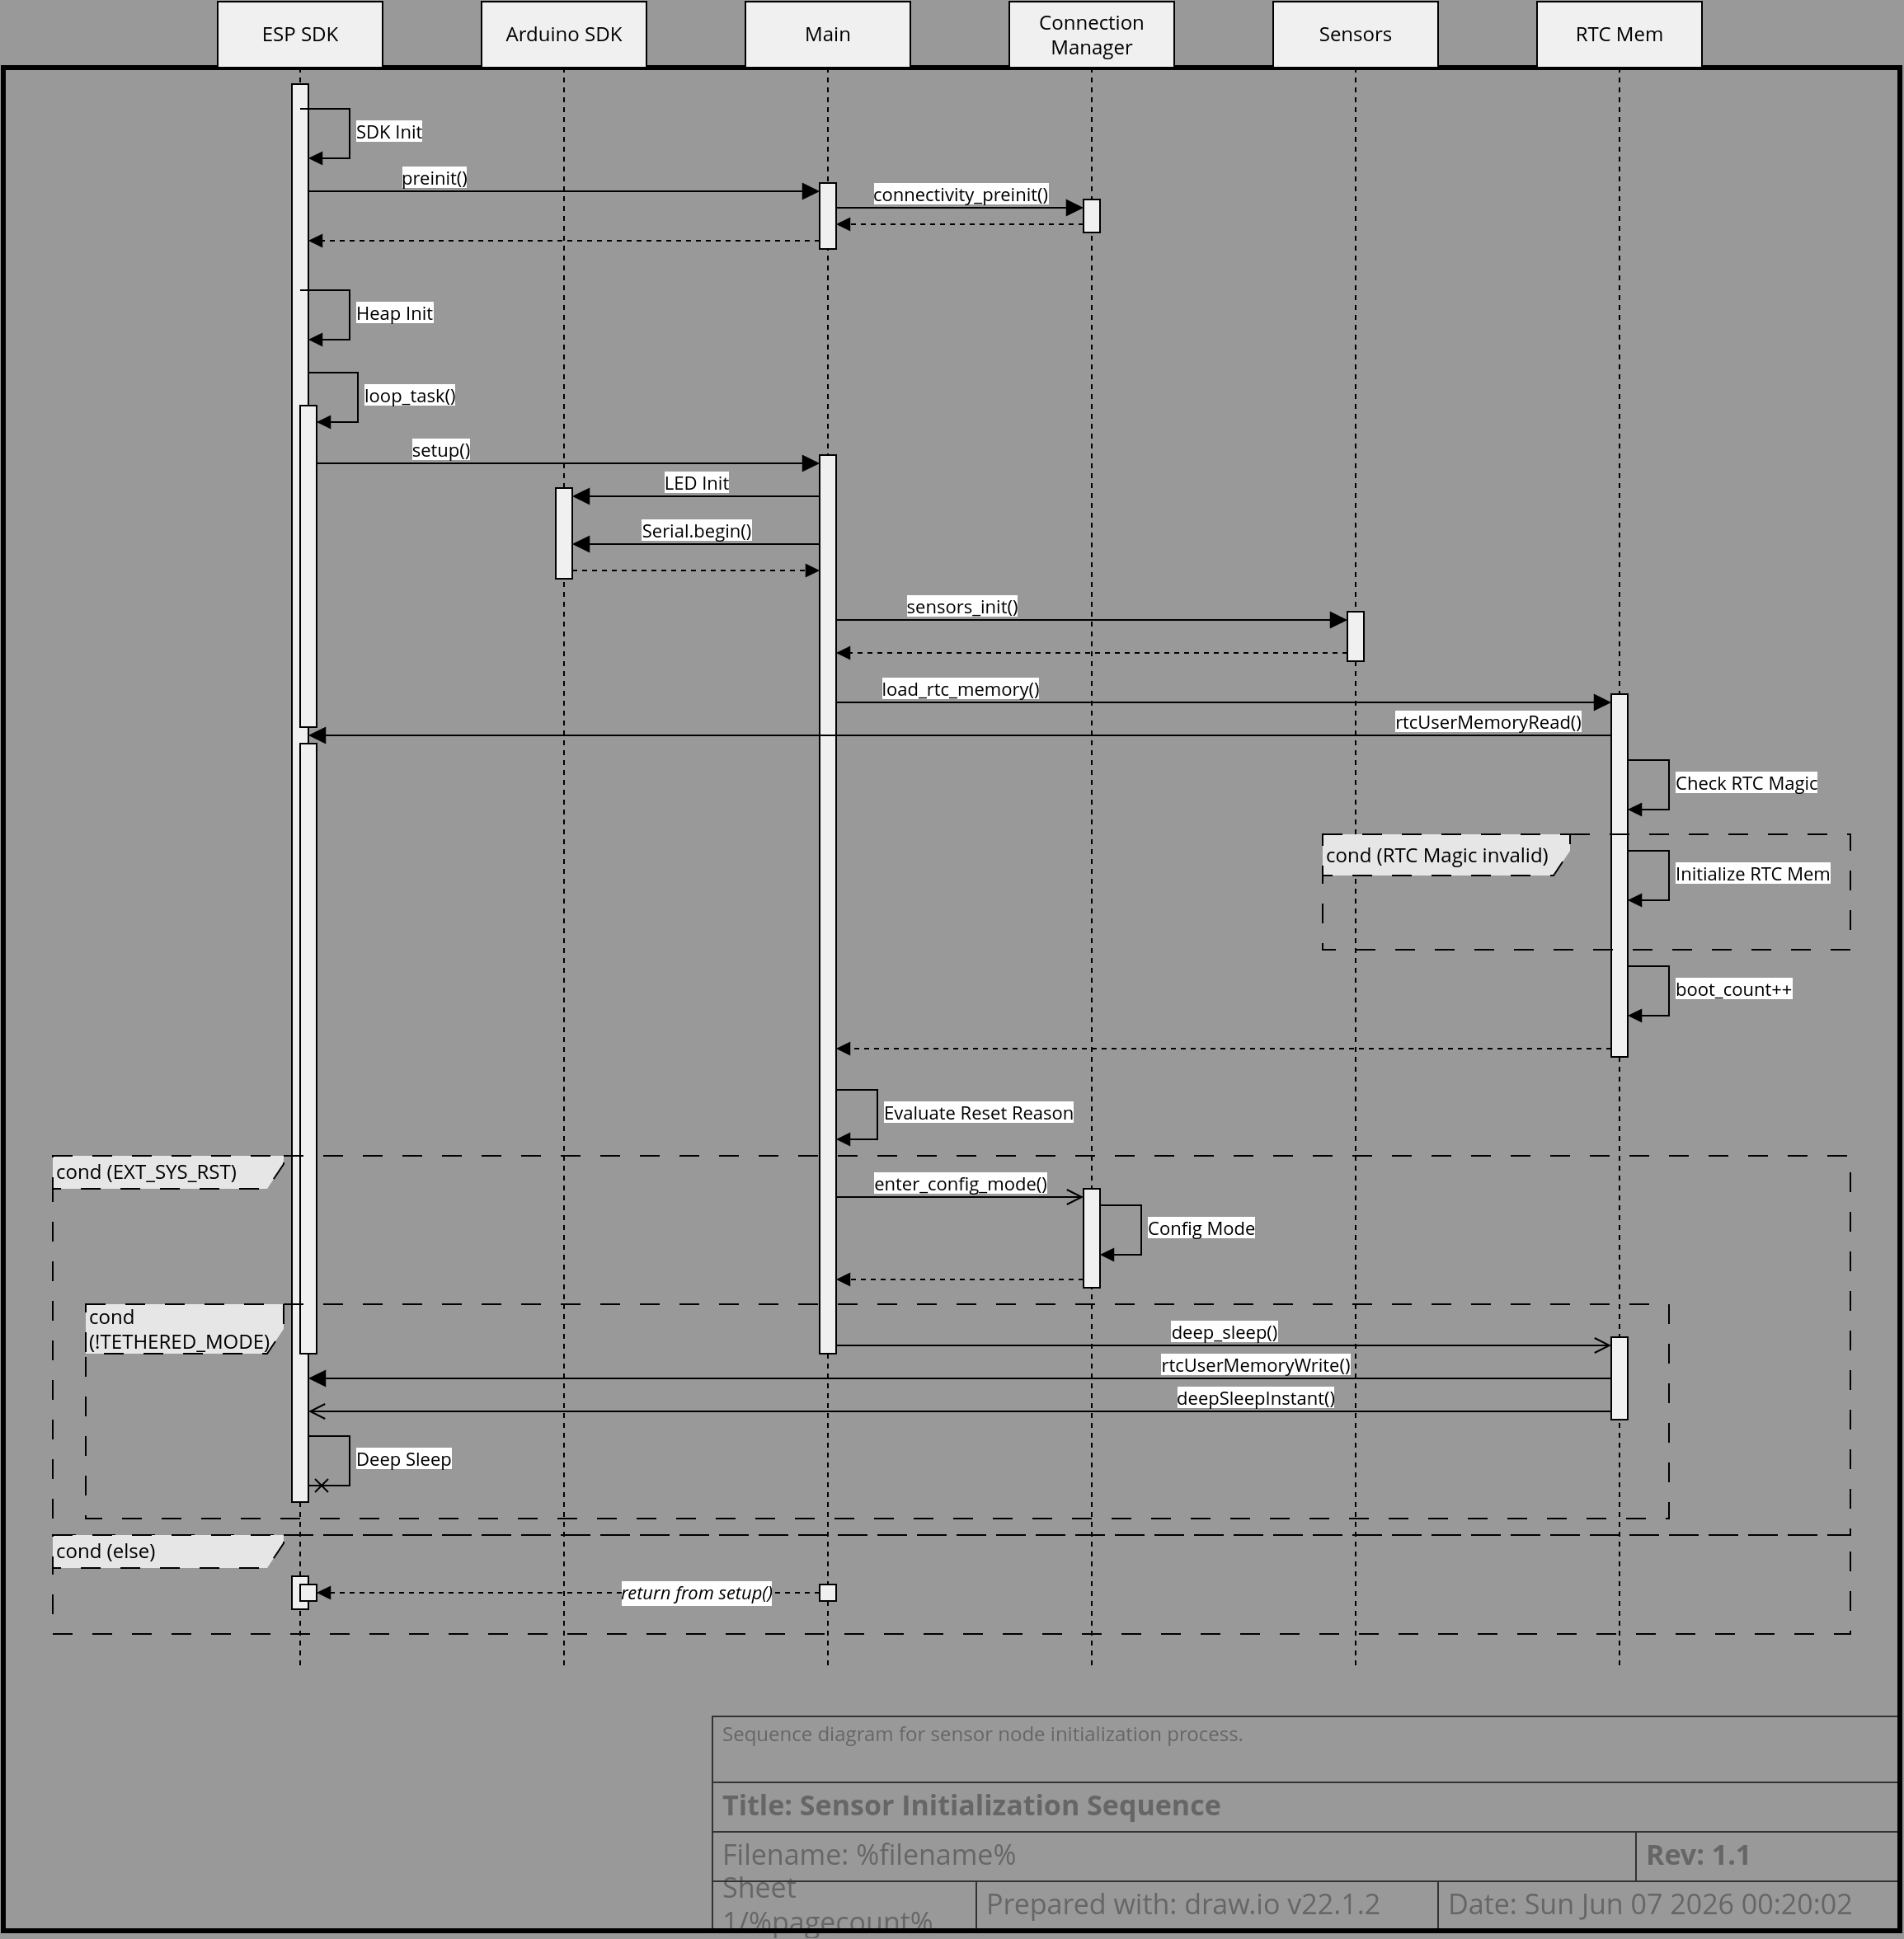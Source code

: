 <mxfile version="22.1.2" type="device">
  <diagram name="Sensor Initialization Sequence" id="fo18u6Ch1KVScq3Fo-Wy">
    <mxGraphModel dx="1902" dy="1895" grid="1" gridSize="10" guides="1" tooltips="1" connect="1" arrows="1" fold="1" page="1" pageScale="1" pageWidth="800" pageHeight="350" background="#999999" math="0" shadow="0">
      <root>
        <object label="" description="Sequence diagram for sensor node initialization process." rev="1.1" id="0">
          <mxCell />
        </object>
        <object label="Title Block" id="1">
          <mxCell style="locked=1;" parent="0" />
        </object>
        <mxCell id="h7L3MlKvrl_dhOmhB3lf-10" value="Prepared with: draw.io v22.1.2" style="strokeWidth=1;shadow=0;dashed=0;align=center;html=1;shape=mxgraph.mockup.text.textBox;fontColor=#666666;align=left;fontSize=17;spacingLeft=4;spacingTop=-3;whiteSpace=wrap;strokeColor=#333333;mainText=;fillColor=none;fontFamily=Open Sans;movable=1;resizable=1;rotatable=1;deletable=1;editable=1;locked=0;connectable=1;" parent="1" vertex="1">
          <mxGeometry x="220" y="300" width="280" height="30" as="geometry" />
        </mxCell>
        <object label="&lt;div align=&quot;left&quot;&gt;Sheet %pagenumber%/%pagecount%&lt;/div&gt;" placeholders="1" id="h7L3MlKvrl_dhOmhB3lf-12">
          <mxCell style="strokeWidth=1;shadow=0;dashed=0;align=left;html=1;shape=mxgraph.mockup.text.textBox;fontColor=#666666;align=left;fontSize=17;spacingLeft=4;spacingTop=-3;whiteSpace=wrap;strokeColor=#333333;mainText=;fillColor=none;fontFamily=Open Sans;movable=1;resizable=1;rotatable=1;deletable=1;editable=1;locked=0;connectable=1;" parent="1" vertex="1">
            <mxGeometry x="60" y="300" width="160" height="30" as="geometry" />
          </mxCell>
        </object>
        <object label="Date: &lt;font style=&quot;font-size: 17px;&quot;&gt;%date{ddd mmm dd yyyy HH:MM:ss}%&lt;/font&gt;" placeholders="1" id="h7L3MlKvrl_dhOmhB3lf-13">
          <mxCell style="strokeWidth=1;shadow=0;dashed=0;align=center;html=1;shape=mxgraph.mockup.text.textBox;fontColor=#666666;align=left;fontSize=17;spacingLeft=4;spacingTop=-3;whiteSpace=wrap;strokeColor=#333333;mainText=;fillColor=none;fontFamily=Open Sans;movable=1;resizable=1;rotatable=1;deletable=1;editable=1;locked=0;connectable=1;" parent="1" vertex="1">
            <mxGeometry x="500" y="300" width="280" height="30" as="geometry" />
          </mxCell>
        </object>
        <object label="&lt;b&gt;Title: %page%&lt;/b&gt;" placeholders="1" id="h7L3MlKvrl_dhOmhB3lf-14">
          <mxCell style="strokeWidth=1;shadow=0;dashed=0;align=center;html=1;shape=mxgraph.mockup.text.textBox;fontColor=#666666;align=left;fontSize=17;spacingLeft=4;spacingTop=-3;whiteSpace=wrap;strokeColor=#333333;mainText=;fillColor=none;fontFamily=Open Sans;movable=1;resizable=1;rotatable=1;deletable=1;editable=1;locked=0;connectable=1;" parent="1" vertex="1">
            <mxGeometry x="60" y="240" width="720" height="30" as="geometry" />
          </mxCell>
        </object>
        <object label="Filename: %filename%" placeholders="1" id="h7L3MlKvrl_dhOmhB3lf-15">
          <mxCell style="strokeWidth=1;shadow=0;dashed=0;align=center;html=1;shape=mxgraph.mockup.text.textBox;fontColor=#666666;align=left;fontSize=17;spacingLeft=4;spacingTop=-3;whiteSpace=wrap;strokeColor=#333333;mainText=;fillColor=none;fontFamily=Open Sans;movable=1;resizable=1;rotatable=1;deletable=1;editable=1;locked=0;connectable=1;" parent="1" vertex="1">
            <mxGeometry x="60" y="270" width="560" height="30" as="geometry" />
          </mxCell>
        </object>
        <object label="&lt;div align=&quot;left&quot;&gt;%description%&lt;/div&gt;" placeholders="1" id="h7L3MlKvrl_dhOmhB3lf-16">
          <mxCell style="strokeWidth=1;shadow=0;dashed=0;html=1;shape=mxgraph.mockup.text.textBox;fontColor=#666666;align=left;verticalAlign=top;fontSize=12;spacingLeft=4;spacingTop=-3;whiteSpace=wrap;strokeColor=#333333;mainText=;fillColor=none;fontFamily=Open Sans;movable=1;resizable=1;rotatable=1;deletable=1;editable=1;locked=0;connectable=1;" parent="1" vertex="1">
            <mxGeometry x="60" y="200" width="720" height="40" as="geometry" />
          </mxCell>
        </object>
        <object label="&lt;b&gt;Rev: %rev%&lt;br&gt;&lt;/b&gt;" placeholders="1" id="EyKvBmyPNv_MzgSUc5b6-1">
          <mxCell style="strokeWidth=1;shadow=0;dashed=0;align=center;html=1;shape=mxgraph.mockup.text.textBox;fontColor=#666666;align=left;fontSize=17;spacingLeft=4;spacingTop=-3;whiteSpace=wrap;strokeColor=#333333;mainText=;fillColor=none;fontFamily=Open Sans;movable=1;resizable=1;rotatable=1;deletable=1;editable=1;locked=0;connectable=1;" parent="1" vertex="1">
            <mxGeometry x="620" y="270" width="160" height="30" as="geometry" />
          </mxCell>
        </object>
        <object label="Drawing Frame" id="2jkEU8j2_UPUL1MGRyPS-1">
          <mxCell style="locked=1;" parent="0" />
        </object>
        <mxCell id="2jkEU8j2_UPUL1MGRyPS-2" value="" style="rounded=0;whiteSpace=wrap;html=1;fillColor=none;strokeWidth=3;movable=1;resizable=1;rotatable=1;deletable=1;editable=1;locked=0;connectable=1;" parent="2jkEU8j2_UPUL1MGRyPS-1" vertex="1">
          <mxGeometry x="-370" y="-800" width="1150" height="1130" as="geometry" />
        </mxCell>
        <object label="Document" id="NbdiYjX3MhI7OpqD2NvG-1">
          <mxCell parent="0" />
        </object>
        <mxCell id="soHo0XY42Y3cPcA4Dpxr-1" value="Deep Sleep" style="html=1;align=left;spacingLeft=2;endArrow=cross;rounded=0;edgeStyle=orthogonalEdgeStyle;curved=0;rounded=0;fontFamily=Open Sans;endFill=0;" edge="1" parent="NbdiYjX3MhI7OpqD2NvG-1">
          <mxGeometry relative="1" as="geometry">
            <mxPoint x="-190" y="30" as="sourcePoint" />
            <Array as="points">
              <mxPoint x="-160" y="60" />
            </Array>
            <mxPoint x="-185" y="60" as="targetPoint" />
          </mxGeometry>
        </mxCell>
        <mxCell id="Iwt6Ft-PqrTWGJXxDrMG-18" value="ESP SDK" style="shape=umlLifeline;perimeter=lifelinePerimeter;whiteSpace=wrap;html=1;container=1;dropTarget=0;collapsible=0;recursiveResize=0;outlineConnect=0;portConstraint=eastwest;newEdgeStyle={&quot;curved&quot;:0,&quot;rounded&quot;:0};fontFamily=Open Sans;fillColor=#F0F0F0;" parent="NbdiYjX3MhI7OpqD2NvG-1" vertex="1">
          <mxGeometry x="-240" y="-840" width="100" height="1010" as="geometry" />
        </mxCell>
        <mxCell id="Iwt6Ft-PqrTWGJXxDrMG-22" value="" style="html=1;points=[[0,0,0,0,5],[0,1,0,0,-5],[1,0,0,0,5],[1,1,0,0,-5]];perimeter=orthogonalPerimeter;outlineConnect=0;targetShapes=umlLifeline;portConstraint=eastwest;newEdgeStyle={&quot;curved&quot;:0,&quot;rounded&quot;:0};fontFamily=Open Sans;fillColor=#F0F0F0;" parent="Iwt6Ft-PqrTWGJXxDrMG-18" vertex="1">
          <mxGeometry x="45" y="50" width="10" height="860" as="geometry" />
        </mxCell>
        <mxCell id="X4nFBjzq5EHVSmgv_8_O-25" value="" style="html=1;points=[[0,0,0,0,5],[0,1,0,0,-5],[1,0,0,0,5],[1,1,0,0,-5]];perimeter=orthogonalPerimeter;outlineConnect=0;targetShapes=umlLifeline;portConstraint=eastwest;newEdgeStyle={&quot;curved&quot;:0,&quot;rounded&quot;:0};fillColor=#F0F0F0;" parent="Iwt6Ft-PqrTWGJXxDrMG-18" vertex="1">
          <mxGeometry x="50" y="245" width="10" height="195" as="geometry" />
        </mxCell>
        <mxCell id="X4nFBjzq5EHVSmgv_8_O-26" value="loop_task()" style="html=1;align=left;spacingLeft=2;endArrow=block;rounded=0;edgeStyle=orthogonalEdgeStyle;curved=0;rounded=0;fontFamily=Open Sans;" parent="Iwt6Ft-PqrTWGJXxDrMG-18" target="X4nFBjzq5EHVSmgv_8_O-25" edge="1">
          <mxGeometry x="0.012" relative="1" as="geometry">
            <mxPoint x="55" y="225" as="sourcePoint" />
            <Array as="points">
              <mxPoint x="85" y="255" />
            </Array>
            <mxPoint as="offset" />
          </mxGeometry>
        </mxCell>
        <mxCell id="X4nFBjzq5EHVSmgv_8_O-41" value="" style="html=1;points=[[0,0,0,0,5],[0,1,0,0,-5],[1,0,0,0,5],[1,1,0,0,-5]];perimeter=orthogonalPerimeter;outlineConnect=0;targetShapes=umlLifeline;portConstraint=eastwest;newEdgeStyle={&quot;curved&quot;:0,&quot;rounded&quot;:0};fillColor=#F0F0F0;" parent="Iwt6Ft-PqrTWGJXxDrMG-18" vertex="1">
          <mxGeometry x="50" y="450" width="10" height="370" as="geometry" />
        </mxCell>
        <mxCell id="soHo0XY42Y3cPcA4Dpxr-8" value="" style="html=1;points=[[0,0,0,0,5],[0,1,0,0,-5],[1,0,0,0,5],[1,1,0,0,-5]];perimeter=orthogonalPerimeter;outlineConnect=0;targetShapes=umlLifeline;portConstraint=eastwest;newEdgeStyle={&quot;curved&quot;:0,&quot;rounded&quot;:0};fillColor=#F0F0F0;" vertex="1" parent="NbdiYjX3MhI7OpqD2NvG-1">
          <mxGeometry x="-195" y="115" width="10" height="20" as="geometry" />
        </mxCell>
        <mxCell id="ss8lnyH1w7NE9zKizXeq-1" value="Config Mode" style="html=1;align=left;spacingLeft=2;endArrow=block;rounded=0;edgeStyle=orthogonalEdgeStyle;curved=0;rounded=0;fontFamily=Open Sans;" parent="NbdiYjX3MhI7OpqD2NvG-1" edge="1">
          <mxGeometry relative="1" as="geometry">
            <mxPoint x="290" y="-110" as="sourcePoint" />
            <Array as="points">
              <mxPoint x="320" y="-80" />
            </Array>
            <mxPoint x="295.0" y="-80" as="targetPoint" />
            <mxPoint as="offset" />
          </mxGeometry>
        </mxCell>
        <mxCell id="X4nFBjzq5EHVSmgv_8_O-40" value="Evaluate Reset Reason" style="html=1;align=left;spacingLeft=2;endArrow=block;rounded=0;edgeStyle=orthogonalEdgeStyle;curved=0;rounded=0;fontFamily=Open Sans;" parent="NbdiYjX3MhI7OpqD2NvG-1" edge="1">
          <mxGeometry relative="1" as="geometry">
            <mxPoint x="130" y="-180" as="sourcePoint" />
            <Array as="points">
              <mxPoint x="160" y="-150" />
            </Array>
            <mxPoint x="135.0" y="-150" as="targetPoint" />
            <mxPoint as="offset" />
          </mxGeometry>
        </mxCell>
        <mxCell id="X4nFBjzq5EHVSmgv_8_O-38" value="boot_count++" style="html=1;align=left;spacingLeft=2;endArrow=block;rounded=0;edgeStyle=orthogonalEdgeStyle;curved=0;rounded=0;fontFamily=Open Sans;" parent="NbdiYjX3MhI7OpqD2NvG-1" edge="1">
          <mxGeometry relative="1" as="geometry">
            <mxPoint x="610" y="-255" as="sourcePoint" />
            <Array as="points">
              <mxPoint x="640" y="-225" />
            </Array>
            <mxPoint x="615.0" y="-225" as="targetPoint" />
            <mxPoint as="offset" />
          </mxGeometry>
        </mxCell>
        <mxCell id="X4nFBjzq5EHVSmgv_8_O-37" value="Initialize RTC Mem" style="html=1;align=left;spacingLeft=2;endArrow=block;rounded=0;edgeStyle=orthogonalEdgeStyle;curved=0;rounded=0;fontFamily=Open Sans;" parent="NbdiYjX3MhI7OpqD2NvG-1" edge="1">
          <mxGeometry relative="1" as="geometry">
            <mxPoint x="610" y="-325" as="sourcePoint" />
            <Array as="points">
              <mxPoint x="640" y="-295" />
            </Array>
            <mxPoint x="615.0" y="-295" as="targetPoint" />
            <mxPoint as="offset" />
          </mxGeometry>
        </mxCell>
        <mxCell id="X4nFBjzq5EHVSmgv_8_O-2" value="Check RTC Magic" style="html=1;align=left;spacingLeft=2;endArrow=block;rounded=0;edgeStyle=orthogonalEdgeStyle;curved=0;rounded=0;fontFamily=Open Sans;" parent="NbdiYjX3MhI7OpqD2NvG-1" edge="1">
          <mxGeometry relative="1" as="geometry">
            <mxPoint x="610" y="-380" as="sourcePoint" />
            <Array as="points">
              <mxPoint x="640" y="-350" />
            </Array>
            <mxPoint x="615.0" y="-350" as="targetPoint" />
            <mxPoint as="offset" />
          </mxGeometry>
        </mxCell>
        <mxCell id="X4nFBjzq5EHVSmgv_8_O-24" value="Heap Init" style="html=1;align=left;spacingLeft=2;endArrow=block;rounded=0;edgeStyle=orthogonalEdgeStyle;curved=0;rounded=0;fontFamily=Open Sans;" parent="NbdiYjX3MhI7OpqD2NvG-1" edge="1">
          <mxGeometry relative="1" as="geometry">
            <mxPoint x="-190" y="-665" as="sourcePoint" />
            <Array as="points">
              <mxPoint x="-160" y="-635" />
            </Array>
            <mxPoint x="-185" y="-635" as="targetPoint" />
          </mxGeometry>
        </mxCell>
        <mxCell id="Iwt6Ft-PqrTWGJXxDrMG-19" value="Arduino SDK" style="shape=umlLifeline;perimeter=lifelinePerimeter;whiteSpace=wrap;html=1;container=1;dropTarget=0;collapsible=0;recursiveResize=0;outlineConnect=0;portConstraint=eastwest;newEdgeStyle={&quot;curved&quot;:0,&quot;rounded&quot;:0};fontFamily=Open Sans;fillColor=#F0F0F0;" parent="NbdiYjX3MhI7OpqD2NvG-1" vertex="1">
          <mxGeometry x="-80" y="-840" width="100" height="1010" as="geometry" />
        </mxCell>
        <mxCell id="Iwt6Ft-PqrTWGJXxDrMG-60" value="" style="html=1;points=[[0,0,0,0,5],[0,1,0,0,-5],[1,0,0,0,5],[1,1,0,0,-5]];perimeter=orthogonalPerimeter;outlineConnect=0;targetShapes=umlLifeline;portConstraint=eastwest;newEdgeStyle={&quot;curved&quot;:0,&quot;rounded&quot;:0};fontFamily=Open Sans;fillColor=#F0F0F0;" parent="Iwt6Ft-PqrTWGJXxDrMG-19" vertex="1">
          <mxGeometry x="45" y="295" width="10" height="55" as="geometry" />
        </mxCell>
        <mxCell id="Iwt6Ft-PqrTWGJXxDrMG-20" value="Main" style="shape=umlLifeline;perimeter=lifelinePerimeter;whiteSpace=wrap;html=1;container=1;dropTarget=0;collapsible=0;recursiveResize=0;outlineConnect=0;portConstraint=eastwest;newEdgeStyle={&quot;curved&quot;:0,&quot;rounded&quot;:0};fontFamily=Open Sans;fillColor=#F0F0F0;" parent="NbdiYjX3MhI7OpqD2NvG-1" vertex="1">
          <mxGeometry x="80" y="-840" width="100" height="1010" as="geometry" />
        </mxCell>
        <mxCell id="Iwt6Ft-PqrTWGJXxDrMG-31" value="" style="html=1;points=[[0,0,0,0,5],[0,1,0,0,-5],[1,0,0,0,5],[1,1,0,0,-5]];perimeter=orthogonalPerimeter;outlineConnect=0;targetShapes=umlLifeline;portConstraint=eastwest;newEdgeStyle={&quot;curved&quot;:0,&quot;rounded&quot;:0};fontFamily=Open Sans;fillColor=#F0F0F0;" parent="Iwt6Ft-PqrTWGJXxDrMG-20" vertex="1">
          <mxGeometry x="45" y="110" width="10" height="40" as="geometry" />
        </mxCell>
        <mxCell id="Iwt6Ft-PqrTWGJXxDrMG-42" value="" style="html=1;points=[[0,0,0,0,5],[0,1,0,0,-5],[1,0,0,0,5],[1,1,0,0,-5]];perimeter=orthogonalPerimeter;outlineConnect=0;targetShapes=umlLifeline;portConstraint=eastwest;newEdgeStyle={&quot;curved&quot;:0,&quot;rounded&quot;:0};fontFamily=Open Sans;fillColor=#F0F0F0;" parent="Iwt6Ft-PqrTWGJXxDrMG-20" vertex="1">
          <mxGeometry x="45" y="275" width="10" height="545" as="geometry" />
        </mxCell>
        <mxCell id="Iwt6Ft-PqrTWGJXxDrMG-68" value="SDK Init" style="html=1;align=left;spacingLeft=2;endArrow=block;rounded=0;edgeStyle=orthogonalEdgeStyle;curved=0;rounded=0;fontFamily=Open Sans;" parent="NbdiYjX3MhI7OpqD2NvG-1" edge="1">
          <mxGeometry relative="1" as="geometry">
            <mxPoint x="-190" y="-775" as="sourcePoint" />
            <Array as="points">
              <mxPoint x="-160" y="-745" />
            </Array>
            <mxPoint x="-185" y="-745" as="targetPoint" />
          </mxGeometry>
        </mxCell>
        <mxCell id="Iwt6Ft-PqrTWGJXxDrMG-27" value="preinit()" style="html=1;verticalAlign=bottom;endArrow=block;endSize=8;curved=0;rounded=0;fontFamily=Open Sans;entryX=0;entryY=0;entryDx=0;entryDy=5;entryPerimeter=0;endFill=1;fontSize=11;" parent="NbdiYjX3MhI7OpqD2NvG-1" source="Iwt6Ft-PqrTWGJXxDrMG-22" target="Iwt6Ft-PqrTWGJXxDrMG-31" edge="1">
          <mxGeometry x="-0.513" width="80" relative="1" as="geometry">
            <mxPoint x="15" y="-750" as="sourcePoint" />
            <mxPoint x="205" y="-750" as="targetPoint" />
            <mxPoint as="offset" />
          </mxGeometry>
        </mxCell>
        <mxCell id="Iwt6Ft-PqrTWGJXxDrMG-33" value="Sensors" style="shape=umlLifeline;perimeter=lifelinePerimeter;whiteSpace=wrap;html=1;container=1;dropTarget=0;collapsible=0;recursiveResize=0;outlineConnect=0;portConstraint=eastwest;newEdgeStyle={&quot;curved&quot;:0,&quot;rounded&quot;:0};fontFamily=Open Sans;fillColor=#F0F0F0;" parent="NbdiYjX3MhI7OpqD2NvG-1" vertex="1">
          <mxGeometry x="400" y="-840" width="100" height="1010" as="geometry" />
        </mxCell>
        <mxCell id="Iwt6Ft-PqrTWGJXxDrMG-63" value="" style="html=1;points=[[0,0,0,0,5],[0,1,0,0,-5],[1,0,0,0,5],[1,1,0,0,-5]];perimeter=orthogonalPerimeter;outlineConnect=0;targetShapes=umlLifeline;portConstraint=eastwest;newEdgeStyle={&quot;curved&quot;:0,&quot;rounded&quot;:0};fontFamily=Open Sans;fillColor=#F0F0F0;" parent="Iwt6Ft-PqrTWGJXxDrMG-33" vertex="1">
          <mxGeometry x="45" y="370" width="10" height="30" as="geometry" />
        </mxCell>
        <mxCell id="X4nFBjzq5EHVSmgv_8_O-1" value="RTC Mem" style="shape=umlLifeline;perimeter=lifelinePerimeter;whiteSpace=wrap;html=1;container=1;dropTarget=0;collapsible=0;recursiveResize=0;outlineConnect=0;portConstraint=eastwest;newEdgeStyle={&quot;curved&quot;:0,&quot;rounded&quot;:0};fontFamily=Open Sans;fillColor=#F0F0F0;" parent="NbdiYjX3MhI7OpqD2NvG-1" vertex="1">
          <mxGeometry x="560" y="-840" width="100" height="1010" as="geometry" />
        </mxCell>
        <mxCell id="X4nFBjzq5EHVSmgv_8_O-6" value="" style="html=1;points=[[0,0,0,0,5],[0,1,0,0,-5],[1,0,0,0,5],[1,1,0,0,-5]];perimeter=orthogonalPerimeter;outlineConnect=0;targetShapes=umlLifeline;portConstraint=eastwest;newEdgeStyle={&quot;curved&quot;:0,&quot;rounded&quot;:0};fontFamily=Open Sans;fillColor=#F0F0F0;" parent="X4nFBjzq5EHVSmgv_8_O-1" vertex="1">
          <mxGeometry x="45" y="420" width="10" height="220" as="geometry" />
        </mxCell>
        <mxCell id="X4nFBjzq5EHVSmgv_8_O-9" value="Connection Manager" style="shape=umlLifeline;perimeter=lifelinePerimeter;whiteSpace=wrap;html=1;container=1;dropTarget=0;collapsible=0;recursiveResize=0;outlineConnect=0;portConstraint=eastwest;newEdgeStyle={&quot;curved&quot;:0,&quot;rounded&quot;:0};fontFamily=Open Sans;fillColor=#F0F0F0;" parent="NbdiYjX3MhI7OpqD2NvG-1" vertex="1">
          <mxGeometry x="240" y="-840" width="100" height="1010" as="geometry" />
        </mxCell>
        <mxCell id="X4nFBjzq5EHVSmgv_8_O-11" value="" style="html=1;points=[[0,0,0,0,5],[0,1,0,0,-5],[1,0,0,0,5],[1,1,0,0,-5]];perimeter=orthogonalPerimeter;outlineConnect=0;targetShapes=umlLifeline;portConstraint=eastwest;newEdgeStyle={&quot;curved&quot;:0,&quot;rounded&quot;:0};fontFamily=Open Sans;fillColor=#F0F0F0;" parent="X4nFBjzq5EHVSmgv_8_O-9" vertex="1">
          <mxGeometry x="45" y="120" width="10" height="20" as="geometry" />
        </mxCell>
        <mxCell id="X4nFBjzq5EHVSmgv_8_O-42" value="" style="html=1;points=[[0,0,0,0,5],[0,1,0,0,-5],[1,0,0,0,5],[1,1,0,0,-5]];perimeter=orthogonalPerimeter;outlineConnect=0;targetShapes=umlLifeline;portConstraint=eastwest;newEdgeStyle={&quot;curved&quot;:0,&quot;rounded&quot;:0};fontFamily=Open Sans;fillColor=#F0F0F0;" parent="X4nFBjzq5EHVSmgv_8_O-9" vertex="1">
          <mxGeometry x="45" y="720" width="10" height="60" as="geometry" />
        </mxCell>
        <mxCell id="X4nFBjzq5EHVSmgv_8_O-20" style="rounded=0;orthogonalLoop=1;jettySize=auto;html=1;exitX=0;exitY=1;exitDx=0;exitDy=-5;exitPerimeter=0;dashed=1;endArrow=block;endFill=1;" parent="NbdiYjX3MhI7OpqD2NvG-1" source="Iwt6Ft-PqrTWGJXxDrMG-31" target="Iwt6Ft-PqrTWGJXxDrMG-22" edge="1">
          <mxGeometry relative="1" as="geometry" />
        </mxCell>
        <mxCell id="X4nFBjzq5EHVSmgv_8_O-21" value="connectivity_preinit()" style="html=1;verticalAlign=bottom;endArrow=block;endSize=8;curved=0;rounded=0;fontFamily=Open Sans;endFill=1;entryX=0;entryY=0;entryDx=0;entryDy=5;entryPerimeter=0;fontSize=11;" parent="NbdiYjX3MhI7OpqD2NvG-1" source="Iwt6Ft-PqrTWGJXxDrMG-31" target="X4nFBjzq5EHVSmgv_8_O-11" edge="1">
          <mxGeometry width="80" relative="1" as="geometry">
            <mxPoint x="-175" y="-715" as="sourcePoint" />
            <mxPoint x="290" y="-725" as="targetPoint" />
            <mxPoint as="offset" />
          </mxGeometry>
        </mxCell>
        <mxCell id="X4nFBjzq5EHVSmgv_8_O-23" style="rounded=0;orthogonalLoop=1;jettySize=auto;html=1;exitX=0;exitY=1;exitDx=0;exitDy=-5;exitPerimeter=0;dashed=1;endArrow=block;endFill=1;" parent="NbdiYjX3MhI7OpqD2NvG-1" source="X4nFBjzq5EHVSmgv_8_O-11" target="Iwt6Ft-PqrTWGJXxDrMG-31" edge="1">
          <mxGeometry relative="1" as="geometry">
            <mxPoint x="175" y="-675" as="sourcePoint" />
            <mxPoint x="-175" y="-675" as="targetPoint" />
          </mxGeometry>
        </mxCell>
        <mxCell id="X4nFBjzq5EHVSmgv_8_O-28" value="setup()" style="html=1;verticalAlign=bottom;endArrow=block;endSize=8;curved=0;rounded=0;fontFamily=Open Sans;entryX=0;entryY=0;entryDx=0;entryDy=5;entryPerimeter=0;endFill=1;fontSize=11;" parent="NbdiYjX3MhI7OpqD2NvG-1" source="X4nFBjzq5EHVSmgv_8_O-25" target="Iwt6Ft-PqrTWGJXxDrMG-42" edge="1">
          <mxGeometry x="-0.513" width="80" relative="1" as="geometry">
            <mxPoint x="-175" y="-715" as="sourcePoint" />
            <mxPoint x="135" y="-715" as="targetPoint" />
            <mxPoint as="offset" />
          </mxGeometry>
        </mxCell>
        <mxCell id="X4nFBjzq5EHVSmgv_8_O-29" value="LED Init" style="html=1;verticalAlign=bottom;endArrow=block;endSize=8;curved=0;rounded=0;fontFamily=Open Sans;entryX=1;entryY=0;entryDx=0;entryDy=5;entryPerimeter=0;endFill=1;fontSize=11;" parent="NbdiYjX3MhI7OpqD2NvG-1" source="Iwt6Ft-PqrTWGJXxDrMG-42" target="Iwt6Ft-PqrTWGJXxDrMG-60" edge="1">
          <mxGeometry width="80" relative="1" as="geometry">
            <mxPoint x="-170" y="-550" as="sourcePoint" />
            <mxPoint x="135" y="-550" as="targetPoint" />
            <mxPoint as="offset" />
          </mxGeometry>
        </mxCell>
        <mxCell id="X4nFBjzq5EHVSmgv_8_O-30" value="Serial.begin()" style="html=1;verticalAlign=bottom;endArrow=block;endSize=8;curved=0;rounded=0;fontFamily=Open Sans;endFill=1;fontSize=11;" parent="NbdiYjX3MhI7OpqD2NvG-1" edge="1">
          <mxGeometry width="80" relative="1" as="geometry">
            <mxPoint x="125" y="-511" as="sourcePoint" />
            <mxPoint x="-25" y="-511" as="targetPoint" />
            <mxPoint as="offset" />
          </mxGeometry>
        </mxCell>
        <mxCell id="X4nFBjzq5EHVSmgv_8_O-31" style="rounded=0;orthogonalLoop=1;jettySize=auto;html=1;dashed=1;endArrow=block;endFill=1;exitX=1;exitY=1;exitDx=0;exitDy=-5;exitPerimeter=0;" parent="NbdiYjX3MhI7OpqD2NvG-1" source="Iwt6Ft-PqrTWGJXxDrMG-60" target="Iwt6Ft-PqrTWGJXxDrMG-42" edge="1">
          <mxGeometry relative="1" as="geometry">
            <mxPoint x="135" y="-685" as="sourcePoint" />
            <mxPoint x="-175" y="-685" as="targetPoint" />
          </mxGeometry>
        </mxCell>
        <mxCell id="X4nFBjzq5EHVSmgv_8_O-32" value="sensors_init()" style="html=1;verticalAlign=bottom;endArrow=block;endSize=8;curved=0;rounded=0;fontFamily=Open Sans;entryX=0;entryY=0;entryDx=0;entryDy=5;entryPerimeter=0;endFill=1;fontSize=11;" parent="NbdiYjX3MhI7OpqD2NvG-1" source="Iwt6Ft-PqrTWGJXxDrMG-42" target="Iwt6Ft-PqrTWGJXxDrMG-63" edge="1">
          <mxGeometry x="-0.513" width="80" relative="1" as="geometry">
            <mxPoint x="110" y="-455" as="sourcePoint" />
            <mxPoint x="415" y="-455" as="targetPoint" />
            <mxPoint as="offset" />
          </mxGeometry>
        </mxCell>
        <mxCell id="X4nFBjzq5EHVSmgv_8_O-33" style="rounded=0;orthogonalLoop=1;jettySize=auto;html=1;exitX=0;exitY=1;exitDx=0;exitDy=-5;exitPerimeter=0;dashed=1;endArrow=block;endFill=1;" parent="NbdiYjX3MhI7OpqD2NvG-1" source="Iwt6Ft-PqrTWGJXxDrMG-63" target="Iwt6Ft-PqrTWGJXxDrMG-42" edge="1">
          <mxGeometry relative="1" as="geometry">
            <mxPoint x="135" y="-685" as="sourcePoint" />
            <mxPoint x="-175" y="-685" as="targetPoint" />
          </mxGeometry>
        </mxCell>
        <mxCell id="X4nFBjzq5EHVSmgv_8_O-34" value="load_rtc_memory()" style="html=1;verticalAlign=bottom;endArrow=block;endSize=8;curved=0;rounded=0;fontFamily=Open Sans;entryX=0;entryY=0;entryDx=0;entryDy=5;entryPerimeter=0;endFill=1;fontSize=11;" parent="NbdiYjX3MhI7OpqD2NvG-1" source="Iwt6Ft-PqrTWGJXxDrMG-42" target="X4nFBjzq5EHVSmgv_8_O-6" edge="1">
          <mxGeometry x="-0.681" width="80" relative="1" as="geometry">
            <mxPoint x="145" y="-455" as="sourcePoint" />
            <mxPoint x="455" y="-455" as="targetPoint" />
            <mxPoint as="offset" />
          </mxGeometry>
        </mxCell>
        <mxCell id="X4nFBjzq5EHVSmgv_8_O-35" value="rtcUserMemoryRead()" style="html=1;verticalAlign=bottom;endArrow=block;endSize=8;curved=0;rounded=0;fontFamily=Open Sans;endFill=1;fontSize=11;" parent="NbdiYjX3MhI7OpqD2NvG-1" edge="1">
          <mxGeometry x="-0.81" width="80" relative="1" as="geometry">
            <mxPoint x="605" y="-395" as="sourcePoint" />
            <mxPoint x="-185" y="-395" as="targetPoint" />
            <mxPoint as="offset" />
          </mxGeometry>
        </mxCell>
        <mxCell id="X4nFBjzq5EHVSmgv_8_O-36" value="cond (RTC Magic invalid)" style="shape=umlFrame;whiteSpace=wrap;html=1;pointerEvents=0;fillColor=#E6E6E6;width=150;height=25;fontFamily=Open Sans;dashed=1;align=left;dashPattern=12 12;" parent="NbdiYjX3MhI7OpqD2NvG-1" vertex="1">
          <mxGeometry x="430" y="-335" width="320" height="70" as="geometry" />
        </mxCell>
        <mxCell id="X4nFBjzq5EHVSmgv_8_O-39" style="rounded=0;orthogonalLoop=1;jettySize=auto;html=1;exitX=0;exitY=1;exitDx=0;exitDy=-5;exitPerimeter=0;dashed=1;endArrow=block;endFill=1;" parent="NbdiYjX3MhI7OpqD2NvG-1" source="X4nFBjzq5EHVSmgv_8_O-6" target="Iwt6Ft-PqrTWGJXxDrMG-42" edge="1">
          <mxGeometry relative="1" as="geometry">
            <mxPoint x="450" y="-440" as="sourcePoint" />
            <mxPoint x="140" y="-440" as="targetPoint" />
          </mxGeometry>
        </mxCell>
        <mxCell id="X4nFBjzq5EHVSmgv_8_O-43" value="enter_config_mode()" style="html=1;verticalAlign=bottom;endArrow=open;endSize=8;curved=0;rounded=0;fontFamily=Open Sans;endFill=0;entryX=0;entryY=0;entryDx=0;entryDy=5;entryPerimeter=0;fontSize=11;" parent="NbdiYjX3MhI7OpqD2NvG-1" source="Iwt6Ft-PqrTWGJXxDrMG-42" target="X4nFBjzq5EHVSmgv_8_O-42" edge="1">
          <mxGeometry width="80" relative="1" as="geometry">
            <mxPoint x="145" y="-705" as="sourcePoint" />
            <mxPoint x="295" y="-705" as="targetPoint" />
            <mxPoint as="offset" />
          </mxGeometry>
        </mxCell>
        <mxCell id="X4nFBjzq5EHVSmgv_8_O-44" value="cond (EXT_SYS_RST)" style="shape=umlFrame;whiteSpace=wrap;html=1;pointerEvents=0;fillColor=#E6E6E6;width=140;height=20;fontFamily=Open Sans;dashed=1;align=left;dashPattern=12 12;" parent="NbdiYjX3MhI7OpqD2NvG-1" vertex="1">
          <mxGeometry x="-340" y="-140" width="1090" height="230" as="geometry" />
        </mxCell>
        <mxCell id="X4nFBjzq5EHVSmgv_8_O-45" value="cond (else)" style="shape=umlFrame;whiteSpace=wrap;html=1;pointerEvents=0;fillColor=#E6E6E6;width=140;height=20;fontFamily=Open Sans;dashed=1;align=left;dashPattern=12 12;" parent="NbdiYjX3MhI7OpqD2NvG-1" vertex="1">
          <mxGeometry x="-340" y="90" width="1090" height="60" as="geometry" />
        </mxCell>
        <mxCell id="X4nFBjzq5EHVSmgv_8_O-46" style="rounded=0;orthogonalLoop=1;jettySize=auto;html=1;dashed=1;endArrow=block;endFill=1;exitX=0;exitY=1;exitDx=0;exitDy=-5;exitPerimeter=0;" parent="NbdiYjX3MhI7OpqD2NvG-1" source="X4nFBjzq5EHVSmgv_8_O-42" target="Iwt6Ft-PqrTWGJXxDrMG-42" edge="1">
          <mxGeometry relative="1" as="geometry">
            <mxPoint x="-15" y="-485" as="sourcePoint" />
            <mxPoint x="135" y="-485" as="targetPoint" />
          </mxGeometry>
        </mxCell>
        <mxCell id="ss8lnyH1w7NE9zKizXeq-2" value="" style="html=1;points=[[0,0,0,0,5],[0,1,0,0,-5],[1,0,0,0,5],[1,1,0,0,-5]];perimeter=orthogonalPerimeter;outlineConnect=0;targetShapes=umlLifeline;portConstraint=eastwest;newEdgeStyle={&quot;curved&quot;:0,&quot;rounded&quot;:0};fontFamily=Open Sans;fillColor=#F0F0F0;" parent="NbdiYjX3MhI7OpqD2NvG-1" vertex="1">
          <mxGeometry x="605" y="-30" width="10" height="50" as="geometry" />
        </mxCell>
        <mxCell id="ss8lnyH1w7NE9zKizXeq-4" value="deep_sleep()" style="html=1;verticalAlign=bottom;endArrow=open;endSize=8;curved=0;rounded=0;fontFamily=Open Sans;endFill=0;entryX=0;entryY=0;entryDx=0;entryDy=5;entryPerimeter=0;fontSize=11;exitX=1;exitY=1;exitDx=0;exitDy=-5;exitPerimeter=0;" parent="NbdiYjX3MhI7OpqD2NvG-1" source="Iwt6Ft-PqrTWGJXxDrMG-42" target="ss8lnyH1w7NE9zKizXeq-2" edge="1">
          <mxGeometry width="80" relative="1" as="geometry">
            <mxPoint x="280" y="-70" as="sourcePoint" />
            <mxPoint x="590" y="-70" as="targetPoint" />
            <mxPoint as="offset" />
          </mxGeometry>
        </mxCell>
        <mxCell id="ss8lnyH1w7NE9zKizXeq-6" value="" style="html=1;points=[[0,0,0,0,5],[0,1,0,0,-5],[1,0,0,0,5],[1,1,0,0,-5]];perimeter=orthogonalPerimeter;outlineConnect=0;targetShapes=umlLifeline;portConstraint=eastwest;newEdgeStyle={&quot;curved&quot;:0,&quot;rounded&quot;:0};fontFamily=Open Sans;fillColor=#F0F0F0;" parent="NbdiYjX3MhI7OpqD2NvG-1" vertex="1">
          <mxGeometry x="125" y="120" width="10" height="10" as="geometry" />
        </mxCell>
        <mxCell id="ss8lnyH1w7NE9zKizXeq-7" value="&lt;i&gt;&lt;font face=&quot;Open Sans&quot;&gt;return from setup()&lt;/font&gt;&lt;/i&gt;" style="rounded=0;orthogonalLoop=1;jettySize=auto;html=1;dashed=1;endArrow=block;endFill=1;exitX=0;exitY=0;exitDx=0;exitDy=5;exitPerimeter=0;entryX=1;entryY=0;entryDx=0;entryDy=5;entryPerimeter=0;" parent="NbdiYjX3MhI7OpqD2NvG-1" source="ss8lnyH1w7NE9zKizXeq-6" target="soHo0XY42Y3cPcA4Dpxr-7" edge="1">
          <mxGeometry x="-0.508" relative="1" as="geometry">
            <mxPoint x="295" y="-55" as="sourcePoint" />
            <mxPoint x="145" y="-55" as="targetPoint" />
            <mxPoint as="offset" />
          </mxGeometry>
        </mxCell>
        <mxCell id="ss8lnyH1w7NE9zKizXeq-8" value="cond&lt;br&gt;(!TETHERED_MODE)" style="shape=umlFrame;whiteSpace=wrap;html=1;pointerEvents=0;fillColor=#E6E6E6;width=120;height=30;fontFamily=Open Sans;dashed=1;align=left;dashPattern=12 12;" parent="NbdiYjX3MhI7OpqD2NvG-1" vertex="1">
          <mxGeometry x="-320" y="-50" width="960" height="130" as="geometry" />
        </mxCell>
        <mxCell id="soHo0XY42Y3cPcA4Dpxr-5" value="deepSleepInstant()" style="html=1;verticalAlign=bottom;endArrow=open;endSize=8;curved=0;rounded=0;fontFamily=Open Sans;endFill=0;fontSize=11;exitX=0;exitY=1;exitDx=0;exitDy=-5;exitPerimeter=0;" edge="1" parent="NbdiYjX3MhI7OpqD2NvG-1" source="ss8lnyH1w7NE9zKizXeq-2" target="Iwt6Ft-PqrTWGJXxDrMG-22">
          <mxGeometry x="-0.452" width="80" relative="1" as="geometry">
            <mxPoint x="260" y="175" as="sourcePoint" />
            <mxPoint x="235" y="250" as="targetPoint" />
            <mxPoint as="offset" />
          </mxGeometry>
        </mxCell>
        <mxCell id="soHo0XY42Y3cPcA4Dpxr-6" value="rtcUserMemoryWrite()" style="html=1;verticalAlign=bottom;endArrow=block;endSize=8;curved=0;rounded=0;fontFamily=Open Sans;endFill=1;fontSize=11;" edge="1" parent="NbdiYjX3MhI7OpqD2NvG-1" source="ss8lnyH1w7NE9zKizXeq-2" target="Iwt6Ft-PqrTWGJXxDrMG-22">
          <mxGeometry x="-0.452" width="80" relative="1" as="geometry">
            <mxPoint x="260" y="145" as="sourcePoint" />
            <mxPoint x="245" y="260" as="targetPoint" />
            <mxPoint as="offset" />
          </mxGeometry>
        </mxCell>
        <mxCell id="soHo0XY42Y3cPcA4Dpxr-7" value="" style="html=1;points=[[0,0,0,0,5],[0,1,0,0,-5],[1,0,0,0,5],[1,1,0,0,-5]];perimeter=orthogonalPerimeter;outlineConnect=0;targetShapes=umlLifeline;portConstraint=eastwest;newEdgeStyle={&quot;curved&quot;:0,&quot;rounded&quot;:0};fillColor=#F0F0F0;" vertex="1" parent="NbdiYjX3MhI7OpqD2NvG-1">
          <mxGeometry x="-190" y="120" width="10" height="10" as="geometry" />
        </mxCell>
      </root>
    </mxGraphModel>
  </diagram>
</mxfile>
